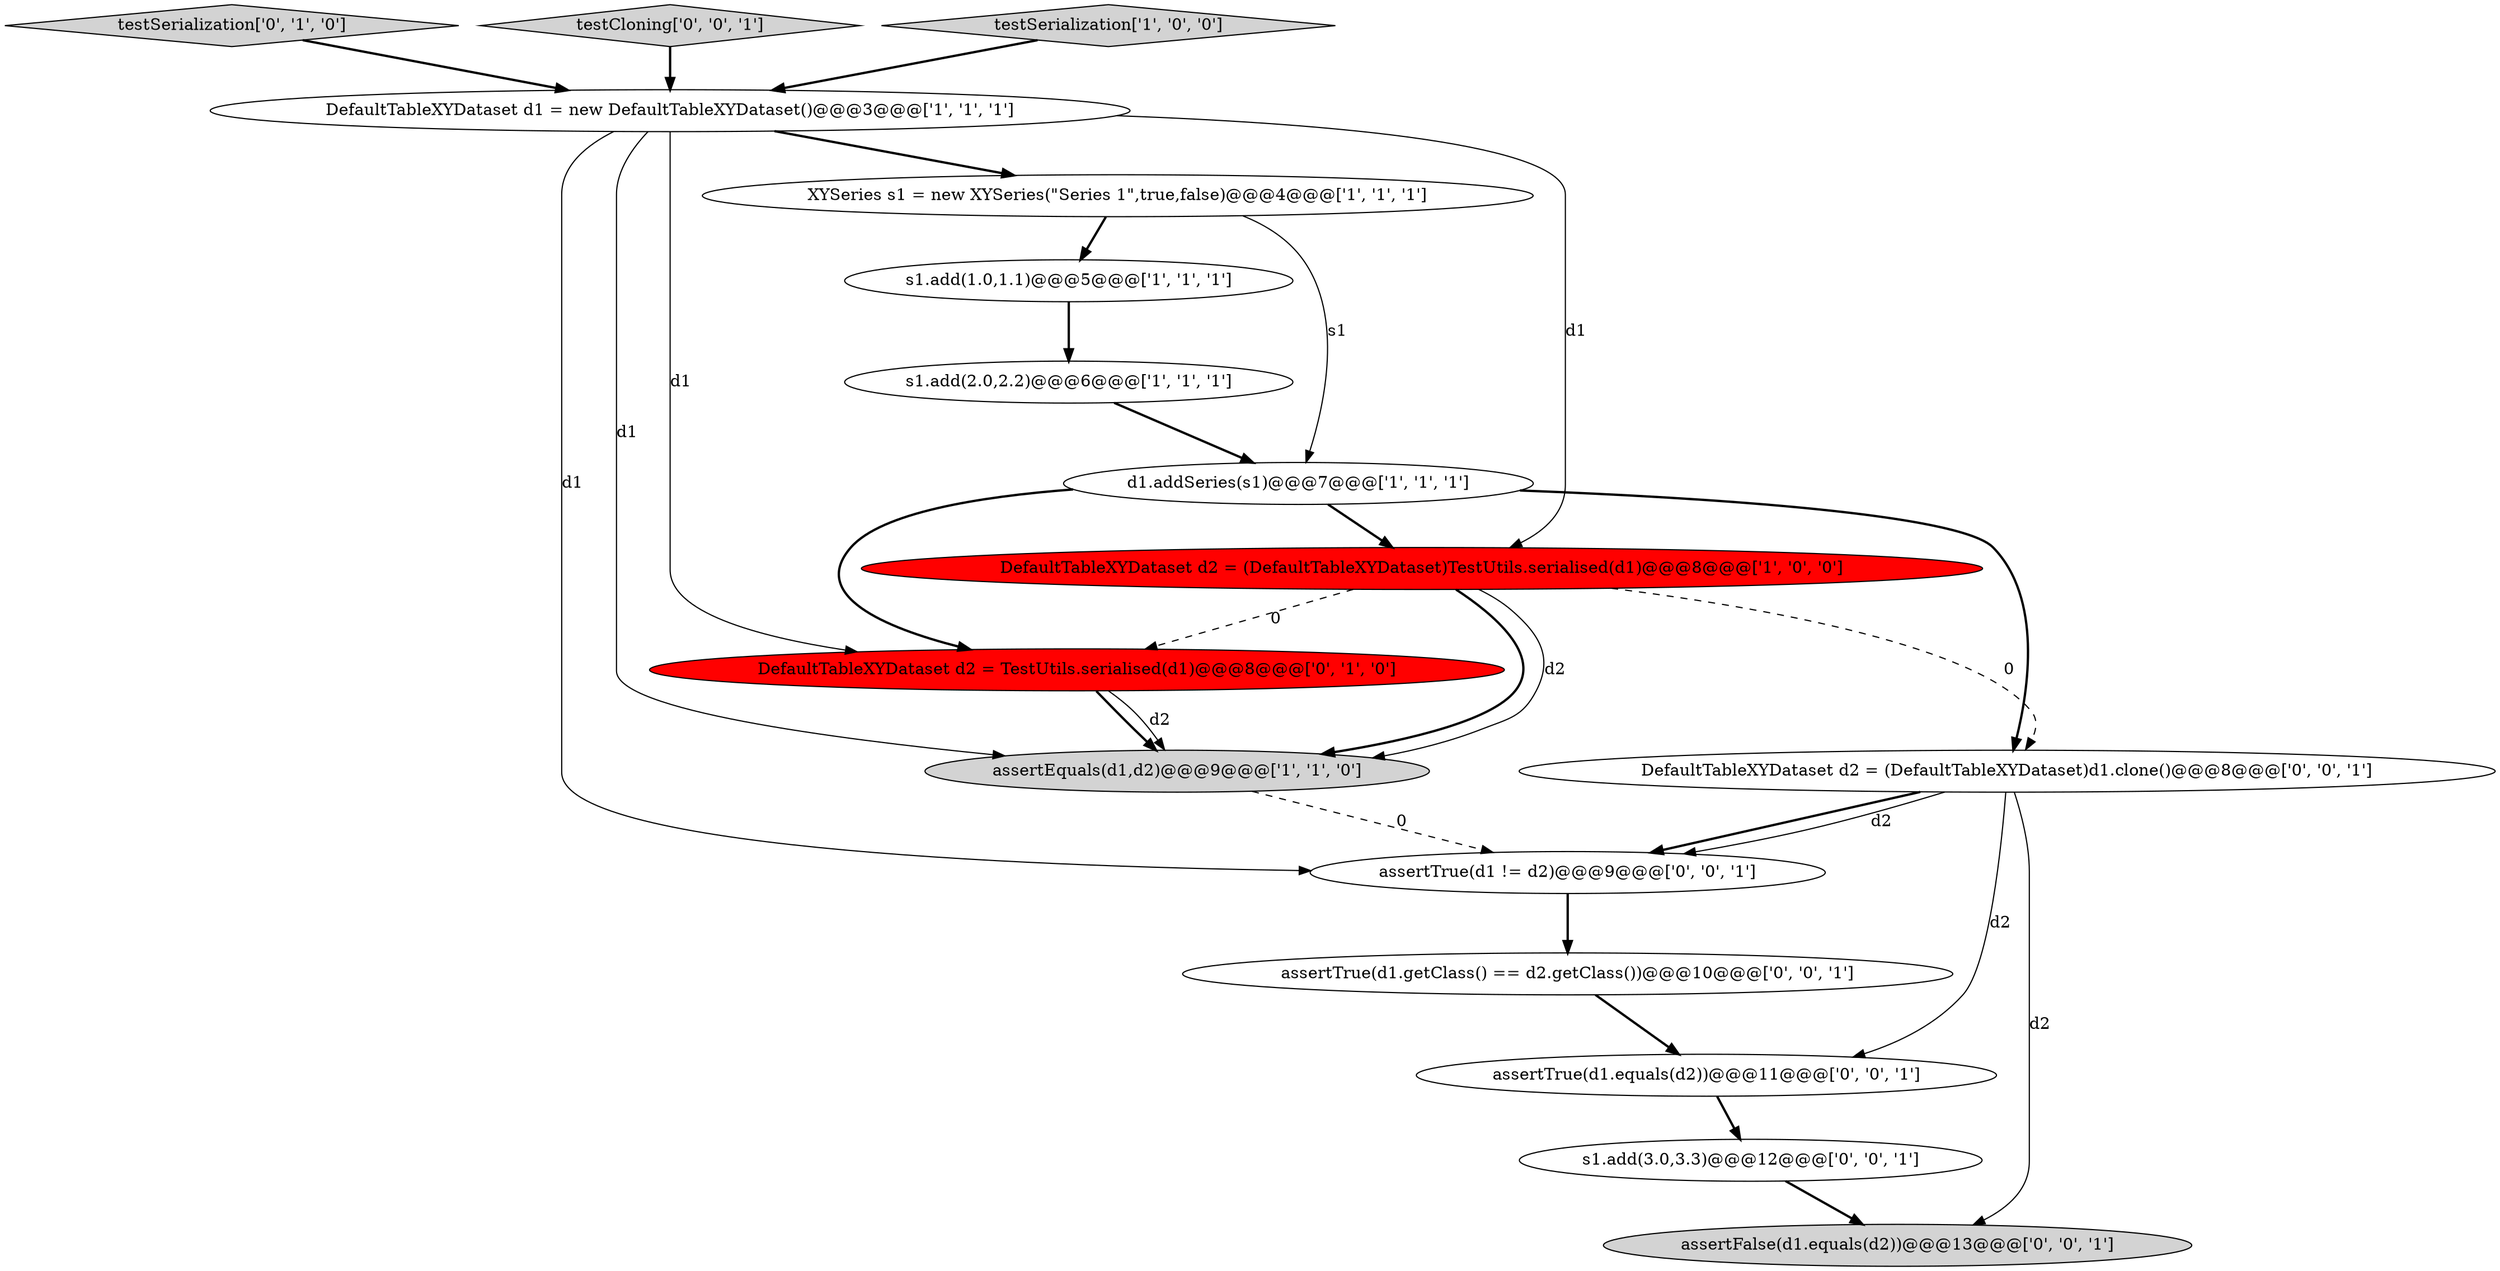 digraph {
14 [style = filled, label = "s1.add(3.0,3.3)@@@12@@@['0', '0', '1']", fillcolor = white, shape = ellipse image = "AAA0AAABBB3BBB"];
6 [style = filled, label = "s1.add(2.0,2.2)@@@6@@@['1', '1', '1']", fillcolor = white, shape = ellipse image = "AAA0AAABBB1BBB"];
9 [style = filled, label = "testSerialization['0', '1', '0']", fillcolor = lightgray, shape = diamond image = "AAA0AAABBB2BBB"];
5 [style = filled, label = "DefaultTableXYDataset d1 = new DefaultTableXYDataset()@@@3@@@['1', '1', '1']", fillcolor = white, shape = ellipse image = "AAA0AAABBB1BBB"];
13 [style = filled, label = "testCloning['0', '0', '1']", fillcolor = lightgray, shape = diamond image = "AAA0AAABBB3BBB"];
1 [style = filled, label = "assertEquals(d1,d2)@@@9@@@['1', '1', '0']", fillcolor = lightgray, shape = ellipse image = "AAA0AAABBB1BBB"];
0 [style = filled, label = "s1.add(1.0,1.1)@@@5@@@['1', '1', '1']", fillcolor = white, shape = ellipse image = "AAA0AAABBB1BBB"];
15 [style = filled, label = "assertTrue(d1 != d2)@@@9@@@['0', '0', '1']", fillcolor = white, shape = ellipse image = "AAA0AAABBB3BBB"];
3 [style = filled, label = "XYSeries s1 = new XYSeries(\"Series 1\",true,false)@@@4@@@['1', '1', '1']", fillcolor = white, shape = ellipse image = "AAA0AAABBB1BBB"];
8 [style = filled, label = "DefaultTableXYDataset d2 = TestUtils.serialised(d1)@@@8@@@['0', '1', '0']", fillcolor = red, shape = ellipse image = "AAA1AAABBB2BBB"];
2 [style = filled, label = "d1.addSeries(s1)@@@7@@@['1', '1', '1']", fillcolor = white, shape = ellipse image = "AAA0AAABBB1BBB"];
7 [style = filled, label = "DefaultTableXYDataset d2 = (DefaultTableXYDataset)TestUtils.serialised(d1)@@@8@@@['1', '0', '0']", fillcolor = red, shape = ellipse image = "AAA1AAABBB1BBB"];
12 [style = filled, label = "assertTrue(d1.equals(d2))@@@11@@@['0', '0', '1']", fillcolor = white, shape = ellipse image = "AAA0AAABBB3BBB"];
16 [style = filled, label = "assertTrue(d1.getClass() == d2.getClass())@@@10@@@['0', '0', '1']", fillcolor = white, shape = ellipse image = "AAA0AAABBB3BBB"];
4 [style = filled, label = "testSerialization['1', '0', '0']", fillcolor = lightgray, shape = diamond image = "AAA0AAABBB1BBB"];
10 [style = filled, label = "DefaultTableXYDataset d2 = (DefaultTableXYDataset)d1.clone()@@@8@@@['0', '0', '1']", fillcolor = white, shape = ellipse image = "AAA0AAABBB3BBB"];
11 [style = filled, label = "assertFalse(d1.equals(d2))@@@13@@@['0', '0', '1']", fillcolor = lightgray, shape = ellipse image = "AAA0AAABBB3BBB"];
5->3 [style = bold, label=""];
7->1 [style = bold, label=""];
10->15 [style = bold, label=""];
10->15 [style = solid, label="d2"];
0->6 [style = bold, label=""];
1->15 [style = dashed, label="0"];
7->8 [style = dashed, label="0"];
5->8 [style = solid, label="d1"];
5->15 [style = solid, label="d1"];
3->2 [style = solid, label="s1"];
2->10 [style = bold, label=""];
15->16 [style = bold, label=""];
5->1 [style = solid, label="d1"];
7->1 [style = solid, label="d2"];
3->0 [style = bold, label=""];
10->12 [style = solid, label="d2"];
6->2 [style = bold, label=""];
8->1 [style = bold, label=""];
10->11 [style = solid, label="d2"];
12->14 [style = bold, label=""];
13->5 [style = bold, label=""];
9->5 [style = bold, label=""];
5->7 [style = solid, label="d1"];
7->10 [style = dashed, label="0"];
2->7 [style = bold, label=""];
14->11 [style = bold, label=""];
4->5 [style = bold, label=""];
16->12 [style = bold, label=""];
8->1 [style = solid, label="d2"];
2->8 [style = bold, label=""];
}
